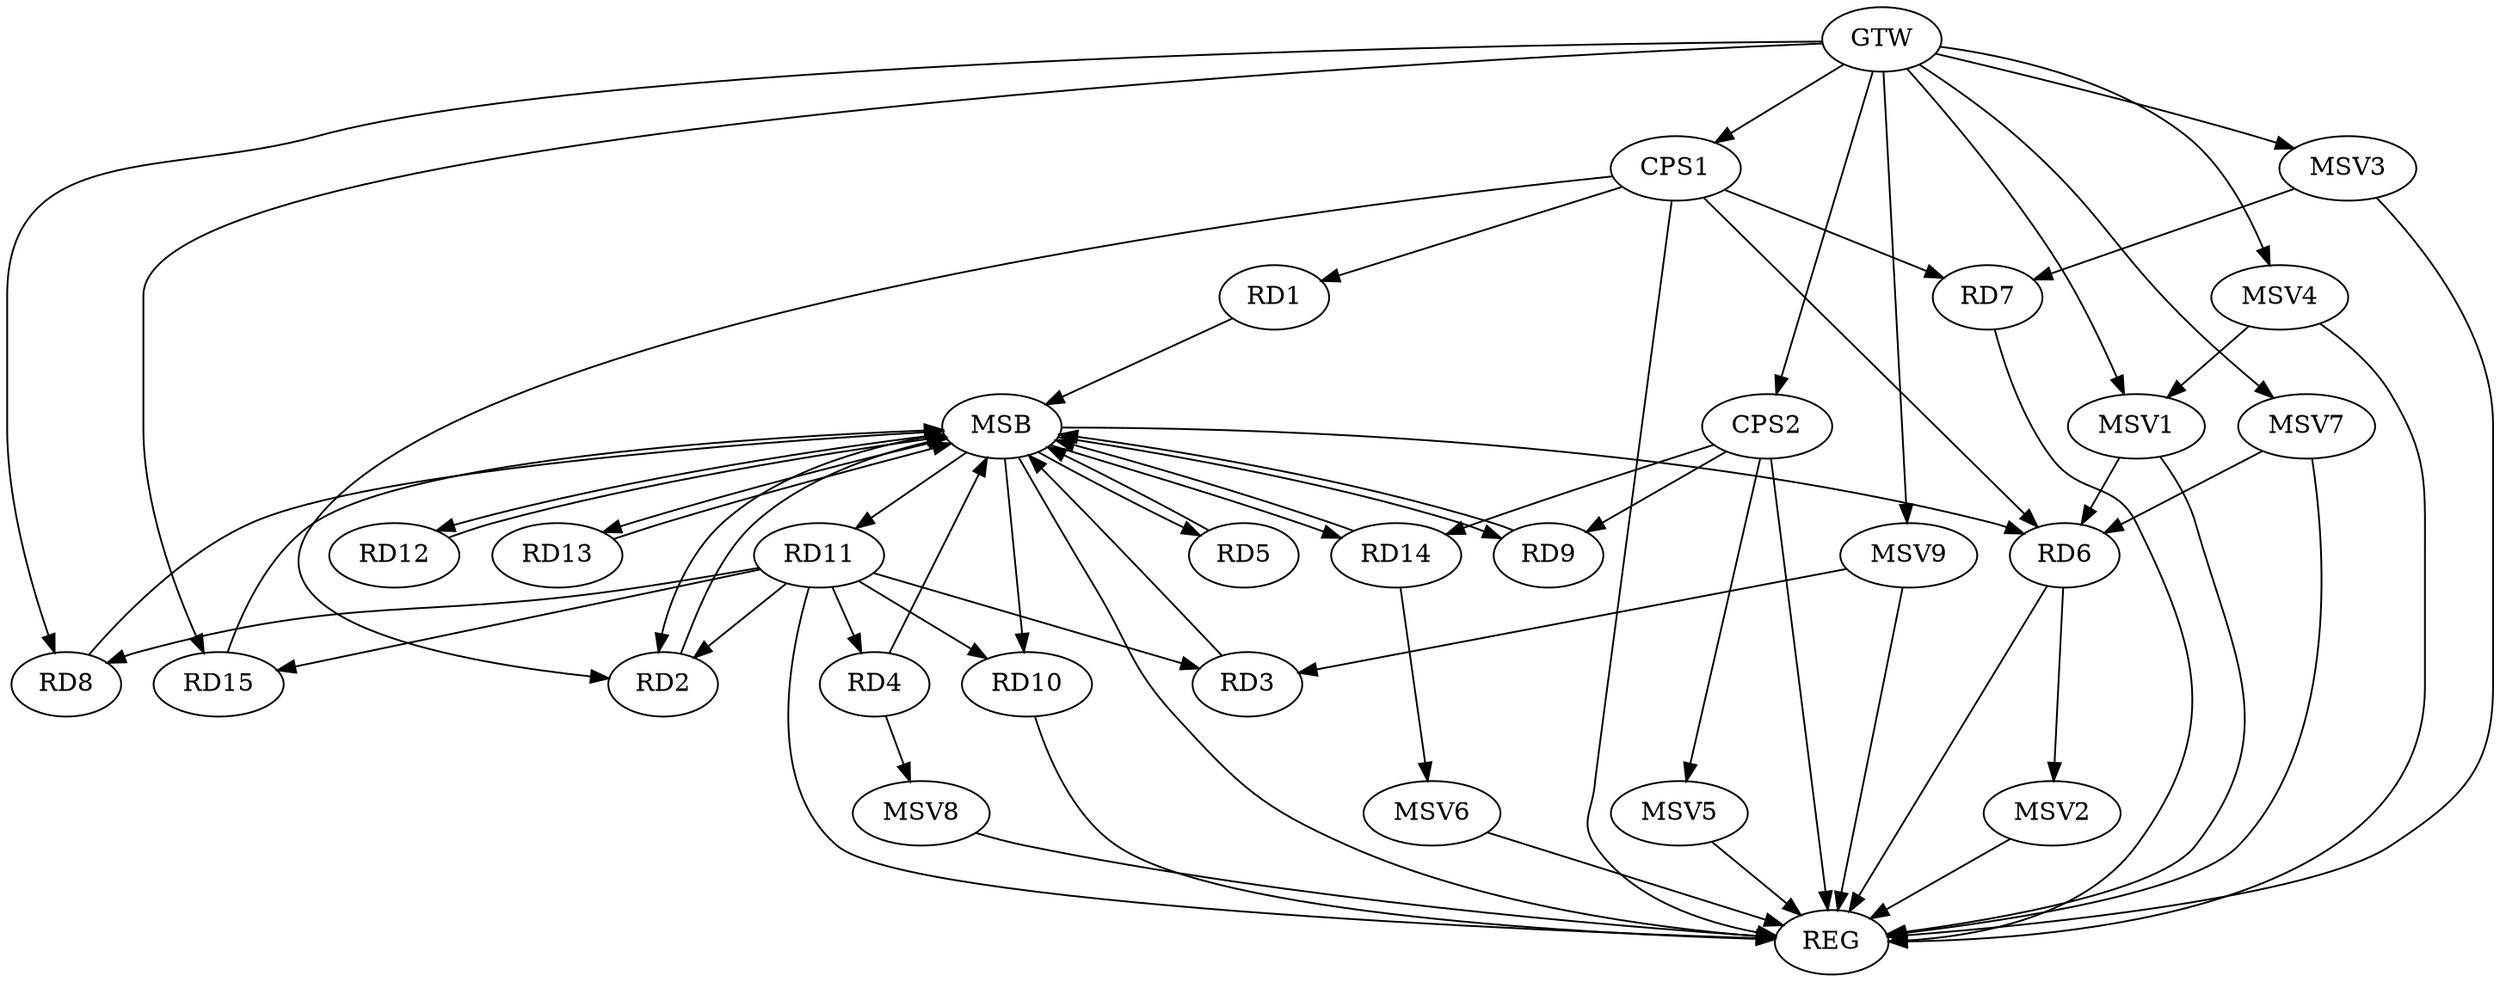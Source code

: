 strict digraph G {
  RD1 [ label="RD1" ];
  RD2 [ label="RD2" ];
  RD3 [ label="RD3" ];
  RD4 [ label="RD4" ];
  RD5 [ label="RD5" ];
  RD6 [ label="RD6" ];
  RD7 [ label="RD7" ];
  RD8 [ label="RD8" ];
  RD9 [ label="RD9" ];
  RD10 [ label="RD10" ];
  RD11 [ label="RD11" ];
  RD12 [ label="RD12" ];
  RD13 [ label="RD13" ];
  RD14 [ label="RD14" ];
  RD15 [ label="RD15" ];
  CPS1 [ label="CPS1" ];
  CPS2 [ label="CPS2" ];
  GTW [ label="GTW" ];
  REG [ label="REG" ];
  MSB [ label="MSB" ];
  MSV1 [ label="MSV1" ];
  MSV2 [ label="MSV2" ];
  MSV3 [ label="MSV3" ];
  MSV4 [ label="MSV4" ];
  MSV5 [ label="MSV5" ];
  MSV6 [ label="MSV6" ];
  MSV7 [ label="MSV7" ];
  MSV8 [ label="MSV8" ];
  MSV9 [ label="MSV9" ];
  RD11 -> RD3;
  RD11 -> RD4;
  CPS1 -> RD1;
  CPS1 -> RD2;
  CPS1 -> RD6;
  CPS1 -> RD7;
  CPS2 -> RD9;
  CPS2 -> RD14;
  GTW -> RD8;
  GTW -> RD15;
  GTW -> CPS1;
  GTW -> CPS2;
  RD6 -> REG;
  RD7 -> REG;
  RD10 -> REG;
  CPS1 -> REG;
  CPS2 -> REG;
  RD1 -> MSB;
  MSB -> REG;
  RD2 -> MSB;
  RD3 -> MSB;
  MSB -> RD13;
  RD4 -> MSB;
  MSB -> RD2;
  MSB -> RD9;
  RD5 -> MSB;
  MSB -> RD6;
  RD8 -> MSB;
  MSB -> RD11;
  MSB -> RD12;
  RD9 -> MSB;
  RD12 -> MSB;
  MSB -> RD5;
  MSB -> RD10;
  RD13 -> MSB;
  RD14 -> MSB;
  RD15 -> MSB;
  MSB -> RD14;
  RD11 -> REG;
  RD11 -> RD8;
  RD11 -> RD2;
  RD11 -> RD15;
  RD11 -> RD10;
  MSV1 -> RD6;
  GTW -> MSV1;
  MSV1 -> REG;
  RD6 -> MSV2;
  MSV2 -> REG;
  MSV3 -> RD7;
  GTW -> MSV3;
  MSV3 -> REG;
  MSV4 -> MSV1;
  GTW -> MSV4;
  MSV4 -> REG;
  CPS2 -> MSV5;
  MSV5 -> REG;
  RD14 -> MSV6;
  MSV6 -> REG;
  MSV7 -> RD6;
  GTW -> MSV7;
  MSV7 -> REG;
  RD4 -> MSV8;
  MSV8 -> REG;
  MSV9 -> RD3;
  GTW -> MSV9;
  MSV9 -> REG;
}
